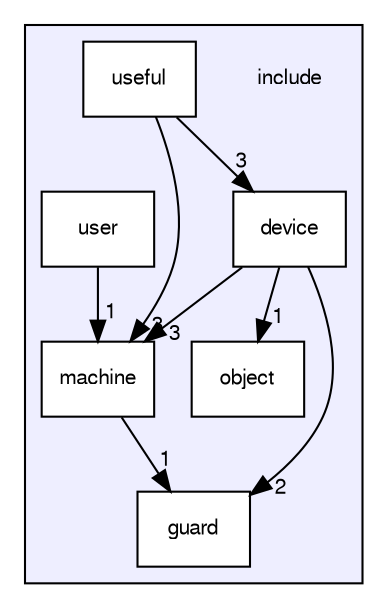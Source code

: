 digraph "include/" {
  bgcolor=transparent;
  compound=true
  node [ fontsize="10", fontname="FreeSans"];
  edge [ labelfontsize="10", labelfontname="FreeSans"];
  subgraph clusterdir_d44c64559bbebec7f509842c48db8b23 {
    graph [ bgcolor="#eeeeff", pencolor="black", label="" URL="dir_d44c64559bbebec7f509842c48db8b23.html"];
    dir_d44c64559bbebec7f509842c48db8b23 [shape=plaintext label="include"];
    dir_00639e50a5e06ba932c41b2ae621276d [shape=box label="device" color="black" fillcolor="white" style="filled" URL="dir_00639e50a5e06ba932c41b2ae621276d.html"];
    dir_d351f5eb9dc394a602aa43835ddf1c15 [shape=box label="guard" color="black" fillcolor="white" style="filled" URL="dir_d351f5eb9dc394a602aa43835ddf1c15.html"];
    dir_c25c118f76a81c77ceea021073727baa [shape=box label="machine" color="black" fillcolor="white" style="filled" URL="dir_c25c118f76a81c77ceea021073727baa.html"];
    dir_23d5af2e228901f93ce64754cbbfed9f [shape=box label="object" color="black" fillcolor="white" style="filled" URL="dir_23d5af2e228901f93ce64754cbbfed9f.html"];
    dir_47dbc637104379882e845e75ede8d309 [shape=box label="useful" color="black" fillcolor="white" style="filled" URL="dir_47dbc637104379882e845e75ede8d309.html"];
    dir_2da6b4920bffa0d563fb54046b25229a [shape=box label="user" color="black" fillcolor="white" style="filled" URL="dir_2da6b4920bffa0d563fb54046b25229a.html"];
  }
  dir_00639e50a5e06ba932c41b2ae621276d->dir_23d5af2e228901f93ce64754cbbfed9f [headlabel="1", labeldistance=1.5 headhref="dir_000001_000005.html"];
  dir_00639e50a5e06ba932c41b2ae621276d->dir_d351f5eb9dc394a602aa43835ddf1c15 [headlabel="2", labeldistance=1.5 headhref="dir_000001_000003.html"];
  dir_00639e50a5e06ba932c41b2ae621276d->dir_c25c118f76a81c77ceea021073727baa [headlabel="3", labeldistance=1.5 headhref="dir_000001_000004.html"];
  dir_2da6b4920bffa0d563fb54046b25229a->dir_c25c118f76a81c77ceea021073727baa [headlabel="1", labeldistance=1.5 headhref="dir_000006_000004.html"];
  dir_c25c118f76a81c77ceea021073727baa->dir_d351f5eb9dc394a602aa43835ddf1c15 [headlabel="1", labeldistance=1.5 headhref="dir_000004_000003.html"];
  dir_47dbc637104379882e845e75ede8d309->dir_00639e50a5e06ba932c41b2ae621276d [headlabel="3", labeldistance=1.5 headhref="dir_000002_000001.html"];
  dir_47dbc637104379882e845e75ede8d309->dir_c25c118f76a81c77ceea021073727baa [headlabel="3", labeldistance=1.5 headhref="dir_000002_000004.html"];
}
